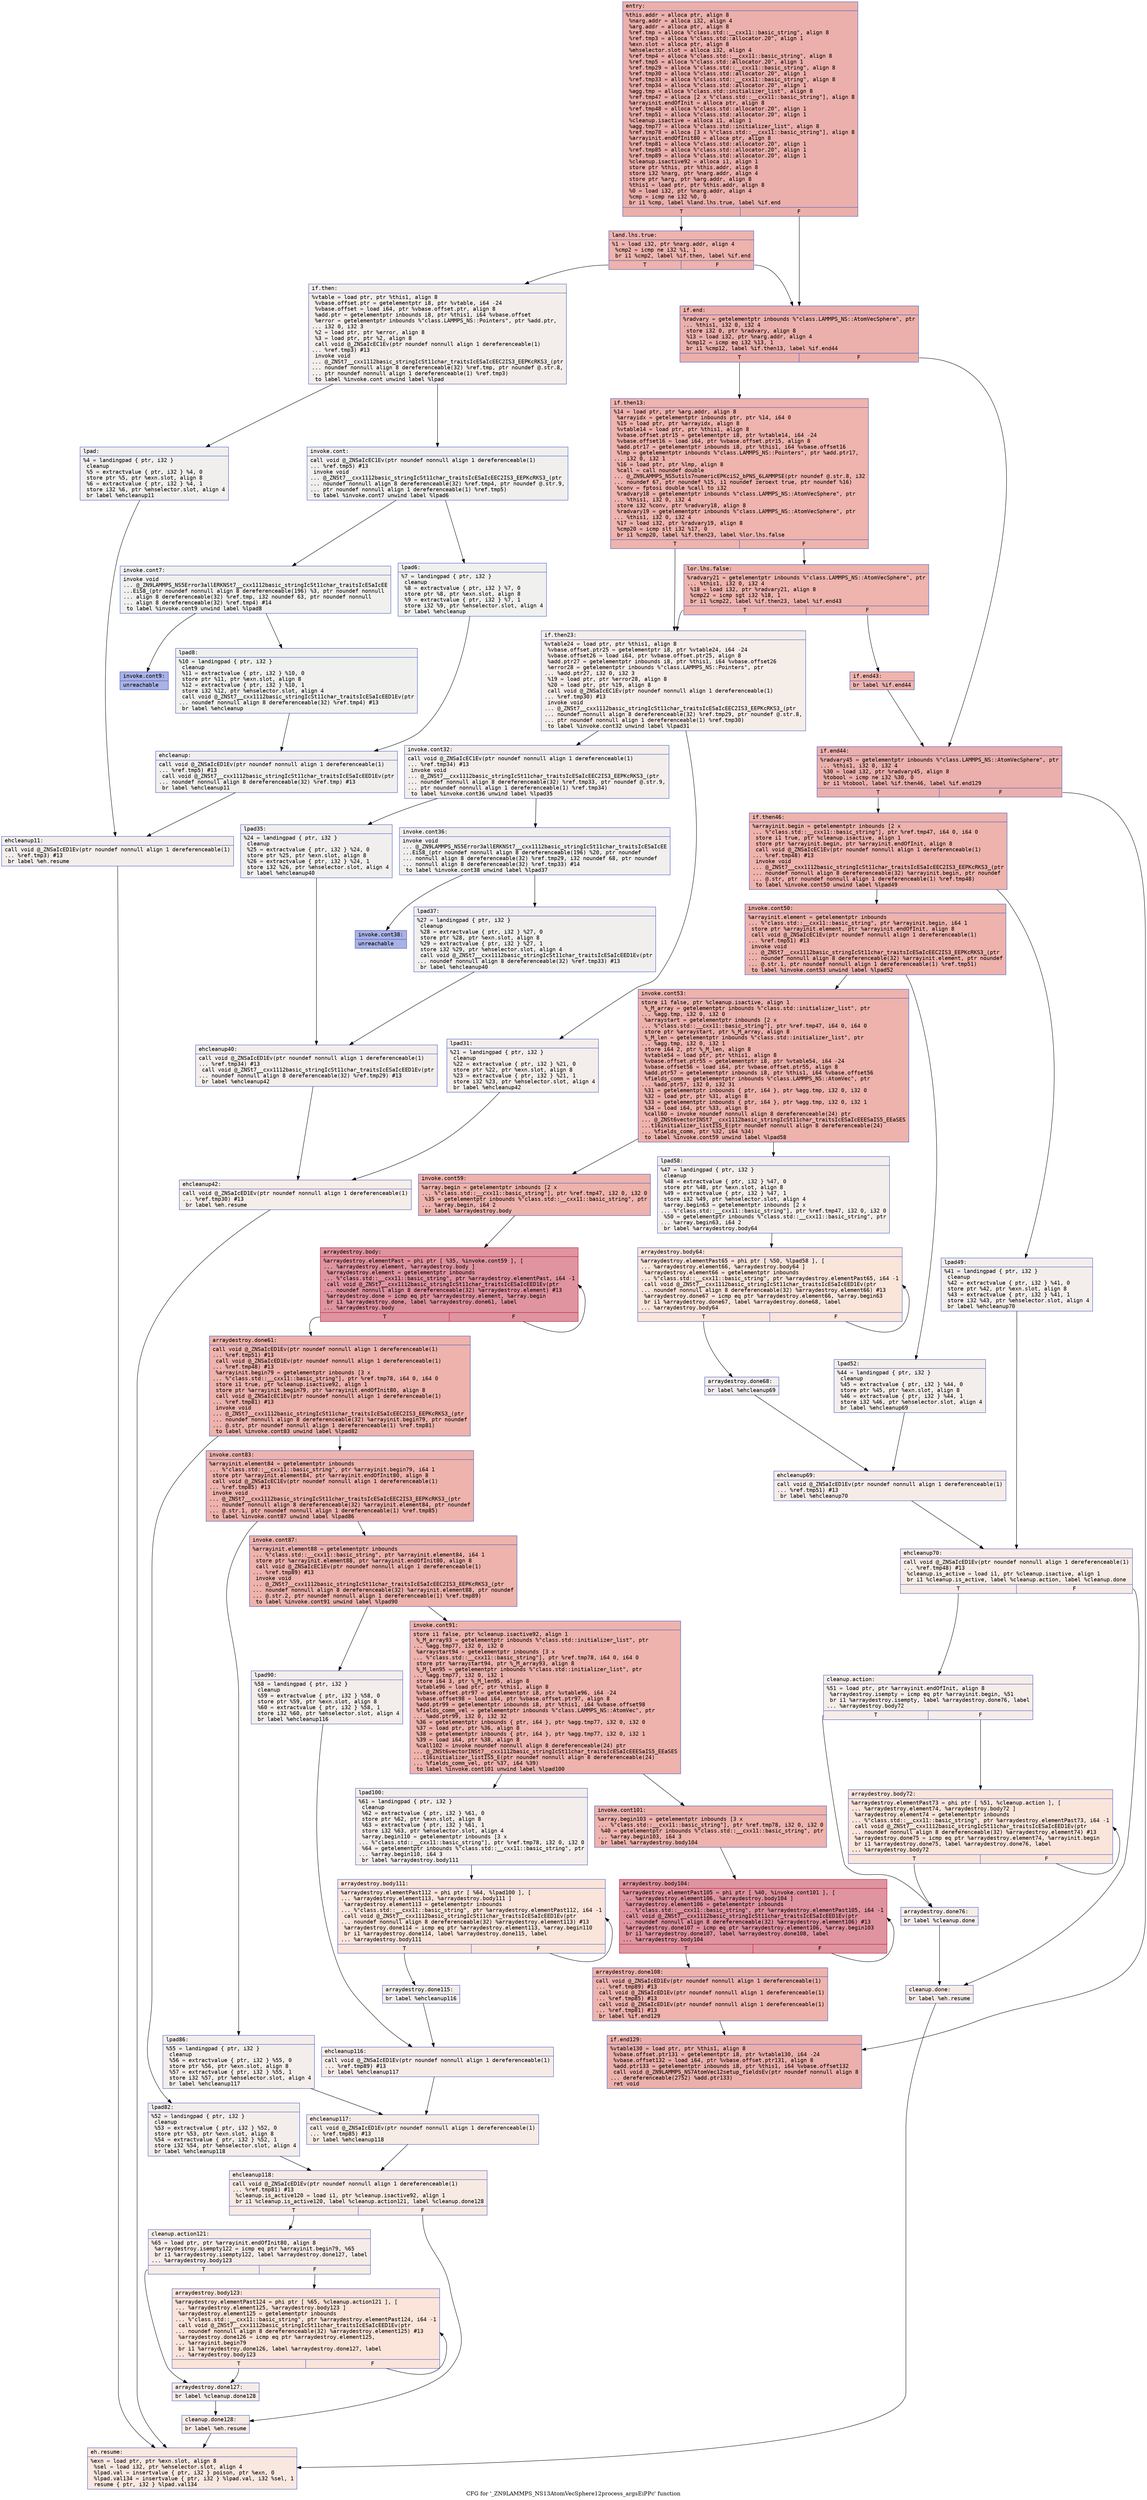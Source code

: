 digraph "CFG for '_ZN9LAMMPS_NS13AtomVecSphere12process_argsEiPPc' function" {
	label="CFG for '_ZN9LAMMPS_NS13AtomVecSphere12process_argsEiPPc' function";

	Node0x55b7011e4180 [shape=record,color="#3d50c3ff", style=filled, fillcolor="#d24b4070" fontname="Courier",label="{entry:\l|  %this.addr = alloca ptr, align 8\l  %narg.addr = alloca i32, align 4\l  %arg.addr = alloca ptr, align 8\l  %ref.tmp = alloca %\"class.std::__cxx11::basic_string\", align 8\l  %ref.tmp3 = alloca %\"class.std::allocator.20\", align 1\l  %exn.slot = alloca ptr, align 8\l  %ehselector.slot = alloca i32, align 4\l  %ref.tmp4 = alloca %\"class.std::__cxx11::basic_string\", align 8\l  %ref.tmp5 = alloca %\"class.std::allocator.20\", align 1\l  %ref.tmp29 = alloca %\"class.std::__cxx11::basic_string\", align 8\l  %ref.tmp30 = alloca %\"class.std::allocator.20\", align 1\l  %ref.tmp33 = alloca %\"class.std::__cxx11::basic_string\", align 8\l  %ref.tmp34 = alloca %\"class.std::allocator.20\", align 1\l  %agg.tmp = alloca %\"class.std::initializer_list\", align 8\l  %ref.tmp47 = alloca [2 x %\"class.std::__cxx11::basic_string\"], align 8\l  %arrayinit.endOfInit = alloca ptr, align 8\l  %ref.tmp48 = alloca %\"class.std::allocator.20\", align 1\l  %ref.tmp51 = alloca %\"class.std::allocator.20\", align 1\l  %cleanup.isactive = alloca i1, align 1\l  %agg.tmp77 = alloca %\"class.std::initializer_list\", align 8\l  %ref.tmp78 = alloca [3 x %\"class.std::__cxx11::basic_string\"], align 8\l  %arrayinit.endOfInit80 = alloca ptr, align 8\l  %ref.tmp81 = alloca %\"class.std::allocator.20\", align 1\l  %ref.tmp85 = alloca %\"class.std::allocator.20\", align 1\l  %ref.tmp89 = alloca %\"class.std::allocator.20\", align 1\l  %cleanup.isactive92 = alloca i1, align 1\l  store ptr %this, ptr %this.addr, align 8\l  store i32 %narg, ptr %narg.addr, align 4\l  store ptr %arg, ptr %arg.addr, align 8\l  %this1 = load ptr, ptr %this.addr, align 8\l  %0 = load i32, ptr %narg.addr, align 4\l  %cmp = icmp ne i32 %0, 0\l  br i1 %cmp, label %land.lhs.true, label %if.end\l|{<s0>T|<s1>F}}"];
	Node0x55b7011e4180:s0 -> Node0x55b7011e5910[tooltip="entry -> land.lhs.true\nProbability 62.50%" ];
	Node0x55b7011e4180:s1 -> Node0x55b7011e5990[tooltip="entry -> if.end\nProbability 37.50%" ];
	Node0x55b7011e5910 [shape=record,color="#3d50c3ff", style=filled, fillcolor="#d6524470" fontname="Courier",label="{land.lhs.true:\l|  %1 = load i32, ptr %narg.addr, align 4\l  %cmp2 = icmp ne i32 %1, 1\l  br i1 %cmp2, label %if.then, label %if.end\l|{<s0>T|<s1>F}}"];
	Node0x55b7011e5910:s0 -> Node0x55b7011e9770[tooltip="land.lhs.true -> if.then\nProbability 0.00%" ];
	Node0x55b7011e5910:s1 -> Node0x55b7011e5990[tooltip="land.lhs.true -> if.end\nProbability 100.00%" ];
	Node0x55b7011e9770 [shape=record,color="#3d50c3ff", style=filled, fillcolor="#e5d8d170" fontname="Courier",label="{if.then:\l|  %vtable = load ptr, ptr %this1, align 8\l  %vbase.offset.ptr = getelementptr i8, ptr %vtable, i64 -24\l  %vbase.offset = load i64, ptr %vbase.offset.ptr, align 8\l  %add.ptr = getelementptr inbounds i8, ptr %this1, i64 %vbase.offset\l  %error = getelementptr inbounds %\"class.LAMMPS_NS::Pointers\", ptr %add.ptr,\l... i32 0, i32 3\l  %2 = load ptr, ptr %error, align 8\l  %3 = load ptr, ptr %2, align 8\l  call void @_ZNSaIcEC1Ev(ptr noundef nonnull align 1 dereferenceable(1)\l... %ref.tmp3) #13\l  invoke void\l... @_ZNSt7__cxx1112basic_stringIcSt11char_traitsIcESaIcEEC2IS3_EEPKcRKS3_(ptr\l... noundef nonnull align 8 dereferenceable(32) %ref.tmp, ptr noundef @.str.8,\l... ptr noundef nonnull align 1 dereferenceable(1) %ref.tmp3)\l          to label %invoke.cont unwind label %lpad\l}"];
	Node0x55b7011e9770 -> Node0x55b7011e9ee0[tooltip="if.then -> invoke.cont\nProbability 50.00%" ];
	Node0x55b7011e9770 -> Node0x55b7011e9f30[tooltip="if.then -> lpad\nProbability 50.00%" ];
	Node0x55b7011e9ee0 [shape=record,color="#3d50c3ff", style=filled, fillcolor="#e0dbd870" fontname="Courier",label="{invoke.cont:\l|  call void @_ZNSaIcEC1Ev(ptr noundef nonnull align 1 dereferenceable(1)\l... %ref.tmp5) #13\l  invoke void\l... @_ZNSt7__cxx1112basic_stringIcSt11char_traitsIcESaIcEEC2IS3_EEPKcRKS3_(ptr\l... noundef nonnull align 8 dereferenceable(32) %ref.tmp4, ptr noundef @.str.9,\l... ptr noundef nonnull align 1 dereferenceable(1) %ref.tmp5)\l          to label %invoke.cont7 unwind label %lpad6\l}"];
	Node0x55b7011e9ee0 -> Node0x55b7011ea250[tooltip="invoke.cont -> invoke.cont7\nProbability 50.00%" ];
	Node0x55b7011e9ee0 -> Node0x55b7011ea2a0[tooltip="invoke.cont -> lpad6\nProbability 50.00%" ];
	Node0x55b7011ea250 [shape=record,color="#3d50c3ff", style=filled, fillcolor="#dedcdb70" fontname="Courier",label="{invoke.cont7:\l|  invoke void\l... @_ZN9LAMMPS_NS5Error3allERKNSt7__cxx1112basic_stringIcSt11char_traitsIcESaIcEE\l...EiS8_(ptr noundef nonnull align 8 dereferenceable(196) %3, ptr noundef nonnull\l... align 8 dereferenceable(32) %ref.tmp, i32 noundef 63, ptr noundef nonnull\l... align 8 dereferenceable(32) %ref.tmp4) #14\l          to label %invoke.cont9 unwind label %lpad8\l}"];
	Node0x55b7011ea250 -> Node0x55b7011ea200[tooltip="invoke.cont7 -> invoke.cont9\nProbability 0.00%" ];
	Node0x55b7011ea250 -> Node0x55b7011ea530[tooltip="invoke.cont7 -> lpad8\nProbability 100.00%" ];
	Node0x55b7011ea200 [shape=record,color="#3d50c3ff", style=filled, fillcolor="#3d50c370" fontname="Courier",label="{invoke.cont9:\l|  unreachable\l}"];
	Node0x55b7011e9f30 [shape=record,color="#3d50c3ff", style=filled, fillcolor="#e0dbd870" fontname="Courier",label="{lpad:\l|  %4 = landingpad \{ ptr, i32 \}\l          cleanup\l  %5 = extractvalue \{ ptr, i32 \} %4, 0\l  store ptr %5, ptr %exn.slot, align 8\l  %6 = extractvalue \{ ptr, i32 \} %4, 1\l  store i32 %6, ptr %ehselector.slot, align 4\l  br label %ehcleanup11\l}"];
	Node0x55b7011e9f30 -> Node0x55b7011eabd0[tooltip="lpad -> ehcleanup11\nProbability 100.00%" ];
	Node0x55b7011ea2a0 [shape=record,color="#3d50c3ff", style=filled, fillcolor="#dedcdb70" fontname="Courier",label="{lpad6:\l|  %7 = landingpad \{ ptr, i32 \}\l          cleanup\l  %8 = extractvalue \{ ptr, i32 \} %7, 0\l  store ptr %8, ptr %exn.slot, align 8\l  %9 = extractvalue \{ ptr, i32 \} %7, 1\l  store i32 %9, ptr %ehselector.slot, align 4\l  br label %ehcleanup\l}"];
	Node0x55b7011ea2a0 -> Node0x55b7011eaf20[tooltip="lpad6 -> ehcleanup\nProbability 100.00%" ];
	Node0x55b7011ea530 [shape=record,color="#3d50c3ff", style=filled, fillcolor="#dedcdb70" fontname="Courier",label="{lpad8:\l|  %10 = landingpad \{ ptr, i32 \}\l          cleanup\l  %11 = extractvalue \{ ptr, i32 \} %10, 0\l  store ptr %11, ptr %exn.slot, align 8\l  %12 = extractvalue \{ ptr, i32 \} %10, 1\l  store i32 %12, ptr %ehselector.slot, align 4\l  call void @_ZNSt7__cxx1112basic_stringIcSt11char_traitsIcESaIcEED1Ev(ptr\l... noundef nonnull align 8 dereferenceable(32) %ref.tmp4) #13\l  br label %ehcleanup\l}"];
	Node0x55b7011ea530 -> Node0x55b7011eaf20[tooltip="lpad8 -> ehcleanup\nProbability 100.00%" ];
	Node0x55b7011eaf20 [shape=record,color="#3d50c3ff", style=filled, fillcolor="#e0dbd870" fontname="Courier",label="{ehcleanup:\l|  call void @_ZNSaIcED1Ev(ptr noundef nonnull align 1 dereferenceable(1)\l... %ref.tmp5) #13\l  call void @_ZNSt7__cxx1112basic_stringIcSt11char_traitsIcESaIcEED1Ev(ptr\l... noundef nonnull align 8 dereferenceable(32) %ref.tmp) #13\l  br label %ehcleanup11\l}"];
	Node0x55b7011eaf20 -> Node0x55b7011eabd0[tooltip="ehcleanup -> ehcleanup11\nProbability 100.00%" ];
	Node0x55b7011eabd0 [shape=record,color="#3d50c3ff", style=filled, fillcolor="#e5d8d170" fontname="Courier",label="{ehcleanup11:\l|  call void @_ZNSaIcED1Ev(ptr noundef nonnull align 1 dereferenceable(1)\l... %ref.tmp3) #13\l  br label %eh.resume\l}"];
	Node0x55b7011eabd0 -> Node0x55b7011ebdf0[tooltip="ehcleanup11 -> eh.resume\nProbability 100.00%" ];
	Node0x55b7011e5990 [shape=record,color="#3d50c3ff", style=filled, fillcolor="#d24b4070" fontname="Courier",label="{if.end:\l|  %radvary = getelementptr inbounds %\"class.LAMMPS_NS::AtomVecSphere\", ptr\l... %this1, i32 0, i32 4\l  store i32 0, ptr %radvary, align 8\l  %13 = load i32, ptr %narg.addr, align 4\l  %cmp12 = icmp eq i32 %13, 1\l  br i1 %cmp12, label %if.then13, label %if.end44\l|{<s0>T|<s1>F}}"];
	Node0x55b7011e5990:s0 -> Node0x55b7011ec140[tooltip="if.end -> if.then13\nProbability 50.00%" ];
	Node0x55b7011e5990:s1 -> Node0x55b7011ec1c0[tooltip="if.end -> if.end44\nProbability 50.00%" ];
	Node0x55b7011ec140 [shape=record,color="#3d50c3ff", style=filled, fillcolor="#d8564670" fontname="Courier",label="{if.then13:\l|  %14 = load ptr, ptr %arg.addr, align 8\l  %arrayidx = getelementptr inbounds ptr, ptr %14, i64 0\l  %15 = load ptr, ptr %arrayidx, align 8\l  %vtable14 = load ptr, ptr %this1, align 8\l  %vbase.offset.ptr15 = getelementptr i8, ptr %vtable14, i64 -24\l  %vbase.offset16 = load i64, ptr %vbase.offset.ptr15, align 8\l  %add.ptr17 = getelementptr inbounds i8, ptr %this1, i64 %vbase.offset16\l  %lmp = getelementptr inbounds %\"class.LAMMPS_NS::Pointers\", ptr %add.ptr17,\l... i32 0, i32 1\l  %16 = load ptr, ptr %lmp, align 8\l  %call = call noundef double\l... @_ZN9LAMMPS_NS5utils7numericEPKciS2_bPNS_6LAMMPSE(ptr noundef @.str.8, i32\l... noundef 67, ptr noundef %15, i1 noundef zeroext true, ptr noundef %16)\l  %conv = fptosi double %call to i32\l  %radvary18 = getelementptr inbounds %\"class.LAMMPS_NS::AtomVecSphere\", ptr\l... %this1, i32 0, i32 4\l  store i32 %conv, ptr %radvary18, align 8\l  %radvary19 = getelementptr inbounds %\"class.LAMMPS_NS::AtomVecSphere\", ptr\l... %this1, i32 0, i32 4\l  %17 = load i32, ptr %radvary19, align 8\l  %cmp20 = icmp slt i32 %17, 0\l  br i1 %cmp20, label %if.then23, label %lor.lhs.false\l|{<s0>T|<s1>F}}"];
	Node0x55b7011ec140:s0 -> Node0x55b7011ecff0[tooltip="if.then13 -> if.then23\nProbability 0.00%" ];
	Node0x55b7011ec140:s1 -> Node0x55b7011ed0d0[tooltip="if.then13 -> lor.lhs.false\nProbability 100.00%" ];
	Node0x55b7011ed0d0 [shape=record,color="#3d50c3ff", style=filled, fillcolor="#d8564670" fontname="Courier",label="{lor.lhs.false:\l|  %radvary21 = getelementptr inbounds %\"class.LAMMPS_NS::AtomVecSphere\", ptr\l... %this1, i32 0, i32 4\l  %18 = load i32, ptr %radvary21, align 8\l  %cmp22 = icmp sgt i32 %18, 1\l  br i1 %cmp22, label %if.then23, label %if.end43\l|{<s0>T|<s1>F}}"];
	Node0x55b7011ed0d0:s0 -> Node0x55b7011ecff0[tooltip="lor.lhs.false -> if.then23\nProbability 0.00%" ];
	Node0x55b7011ed0d0:s1 -> Node0x55b7011ed450[tooltip="lor.lhs.false -> if.end43\nProbability 100.00%" ];
	Node0x55b7011ecff0 [shape=record,color="#3d50c3ff", style=filled, fillcolor="#e8d6cc70" fontname="Courier",label="{if.then23:\l|  %vtable24 = load ptr, ptr %this1, align 8\l  %vbase.offset.ptr25 = getelementptr i8, ptr %vtable24, i64 -24\l  %vbase.offset26 = load i64, ptr %vbase.offset.ptr25, align 8\l  %add.ptr27 = getelementptr inbounds i8, ptr %this1, i64 %vbase.offset26\l  %error28 = getelementptr inbounds %\"class.LAMMPS_NS::Pointers\", ptr\l... %add.ptr27, i32 0, i32 3\l  %19 = load ptr, ptr %error28, align 8\l  %20 = load ptr, ptr %19, align 8\l  call void @_ZNSaIcEC1Ev(ptr noundef nonnull align 1 dereferenceable(1)\l... %ref.tmp30) #13\l  invoke void\l... @_ZNSt7__cxx1112basic_stringIcSt11char_traitsIcESaIcEEC2IS3_EEPKcRKS3_(ptr\l... noundef nonnull align 8 dereferenceable(32) %ref.tmp29, ptr noundef @.str.8,\l... ptr noundef nonnull align 1 dereferenceable(1) %ref.tmp30)\l          to label %invoke.cont32 unwind label %lpad31\l}"];
	Node0x55b7011ecff0 -> Node0x55b7011edc10[tooltip="if.then23 -> invoke.cont32\nProbability 50.00%" ];
	Node0x55b7011ecff0 -> Node0x55b7011edc90[tooltip="if.then23 -> lpad31\nProbability 50.00%" ];
	Node0x55b7011edc10 [shape=record,color="#3d50c3ff", style=filled, fillcolor="#e5d8d170" fontname="Courier",label="{invoke.cont32:\l|  call void @_ZNSaIcEC1Ev(ptr noundef nonnull align 1 dereferenceable(1)\l... %ref.tmp34) #13\l  invoke void\l... @_ZNSt7__cxx1112basic_stringIcSt11char_traitsIcESaIcEEC2IS3_EEPKcRKS3_(ptr\l... noundef nonnull align 8 dereferenceable(32) %ref.tmp33, ptr noundef @.str.9,\l... ptr noundef nonnull align 1 dereferenceable(1) %ref.tmp34)\l          to label %invoke.cont36 unwind label %lpad35\l}"];
	Node0x55b7011edc10 -> Node0x55b7011ee010[tooltip="invoke.cont32 -> invoke.cont36\nProbability 50.00%" ];
	Node0x55b7011edc10 -> Node0x55b7011ee060[tooltip="invoke.cont32 -> lpad35\nProbability 50.00%" ];
	Node0x55b7011ee010 [shape=record,color="#3d50c3ff", style=filled, fillcolor="#e0dbd870" fontname="Courier",label="{invoke.cont36:\l|  invoke void\l... @_ZN9LAMMPS_NS5Error3allERKNSt7__cxx1112basic_stringIcSt11char_traitsIcESaIcEE\l...EiS8_(ptr noundef nonnull align 8 dereferenceable(196) %20, ptr noundef\l... nonnull align 8 dereferenceable(32) %ref.tmp29, i32 noundef 68, ptr noundef\l... nonnull align 8 dereferenceable(32) %ref.tmp33) #14\l          to label %invoke.cont38 unwind label %lpad37\l}"];
	Node0x55b7011ee010 -> Node0x55b7011edfc0[tooltip="invoke.cont36 -> invoke.cont38\nProbability 0.00%" ];
	Node0x55b7011ee010 -> Node0x55b7011ee350[tooltip="invoke.cont36 -> lpad37\nProbability 100.00%" ];
	Node0x55b7011edfc0 [shape=record,color="#3d50c3ff", style=filled, fillcolor="#3d50c370" fontname="Courier",label="{invoke.cont38:\l|  unreachable\l}"];
	Node0x55b7011edc90 [shape=record,color="#3d50c3ff", style=filled, fillcolor="#e5d8d170" fontname="Courier",label="{lpad31:\l|  %21 = landingpad \{ ptr, i32 \}\l          cleanup\l  %22 = extractvalue \{ ptr, i32 \} %21, 0\l  store ptr %22, ptr %exn.slot, align 8\l  %23 = extractvalue \{ ptr, i32 \} %21, 1\l  store i32 %23, ptr %ehselector.slot, align 4\l  br label %ehcleanup42\l}"];
	Node0x55b7011edc90 -> Node0x55b7011ee910[tooltip="lpad31 -> ehcleanup42\nProbability 100.00%" ];
	Node0x55b7011ee060 [shape=record,color="#3d50c3ff", style=filled, fillcolor="#e0dbd870" fontname="Courier",label="{lpad35:\l|  %24 = landingpad \{ ptr, i32 \}\l          cleanup\l  %25 = extractvalue \{ ptr, i32 \} %24, 0\l  store ptr %25, ptr %exn.slot, align 8\l  %26 = extractvalue \{ ptr, i32 \} %24, 1\l  store i32 %26, ptr %ehselector.slot, align 4\l  br label %ehcleanup40\l}"];
	Node0x55b7011ee060 -> Node0x55b7011eec60[tooltip="lpad35 -> ehcleanup40\nProbability 100.00%" ];
	Node0x55b7011ee350 [shape=record,color="#3d50c3ff", style=filled, fillcolor="#e0dbd870" fontname="Courier",label="{lpad37:\l|  %27 = landingpad \{ ptr, i32 \}\l          cleanup\l  %28 = extractvalue \{ ptr, i32 \} %27, 0\l  store ptr %28, ptr %exn.slot, align 8\l  %29 = extractvalue \{ ptr, i32 \} %27, 1\l  store i32 %29, ptr %ehselector.slot, align 4\l  call void @_ZNSt7__cxx1112basic_stringIcSt11char_traitsIcESaIcEED1Ev(ptr\l... noundef nonnull align 8 dereferenceable(32) %ref.tmp33) #13\l  br label %ehcleanup40\l}"];
	Node0x55b7011ee350 -> Node0x55b7011eec60[tooltip="lpad37 -> ehcleanup40\nProbability 100.00%" ];
	Node0x55b7011eec60 [shape=record,color="#3d50c3ff", style=filled, fillcolor="#e5d8d170" fontname="Courier",label="{ehcleanup40:\l|  call void @_ZNSaIcED1Ev(ptr noundef nonnull align 1 dereferenceable(1)\l... %ref.tmp34) #13\l  call void @_ZNSt7__cxx1112basic_stringIcSt11char_traitsIcESaIcEED1Ev(ptr\l... noundef nonnull align 8 dereferenceable(32) %ref.tmp29) #13\l  br label %ehcleanup42\l}"];
	Node0x55b7011eec60 -> Node0x55b7011ee910[tooltip="ehcleanup40 -> ehcleanup42\nProbability 100.00%" ];
	Node0x55b7011ee910 [shape=record,color="#3d50c3ff", style=filled, fillcolor="#e8d6cc70" fontname="Courier",label="{ehcleanup42:\l|  call void @_ZNSaIcED1Ev(ptr noundef nonnull align 1 dereferenceable(1)\l... %ref.tmp30) #13\l  br label %eh.resume\l}"];
	Node0x55b7011ee910 -> Node0x55b7011ebdf0[tooltip="ehcleanup42 -> eh.resume\nProbability 100.00%" ];
	Node0x55b7011ed450 [shape=record,color="#3d50c3ff", style=filled, fillcolor="#d8564670" fontname="Courier",label="{if.end43:\l|  br label %if.end44\l}"];
	Node0x55b7011ed450 -> Node0x55b7011ec1c0[tooltip="if.end43 -> if.end44\nProbability 100.00%" ];
	Node0x55b7011ec1c0 [shape=record,color="#3d50c3ff", style=filled, fillcolor="#d24b4070" fontname="Courier",label="{if.end44:\l|  %radvary45 = getelementptr inbounds %\"class.LAMMPS_NS::AtomVecSphere\", ptr\l... %this1, i32 0, i32 4\l  %30 = load i32, ptr %radvary45, align 8\l  %tobool = icmp ne i32 %30, 0\l  br i1 %tobool, label %if.then46, label %if.end129\l|{<s0>T|<s1>F}}"];
	Node0x55b7011ec1c0:s0 -> Node0x55b7011ef7c0[tooltip="if.end44 -> if.then46\nProbability 62.50%" ];
	Node0x55b7011ec1c0:s1 -> Node0x55b7011ef840[tooltip="if.end44 -> if.end129\nProbability 37.50%" ];
	Node0x55b7011ef7c0 [shape=record,color="#3d50c3ff", style=filled, fillcolor="#d6524470" fontname="Courier",label="{if.then46:\l|  %arrayinit.begin = getelementptr inbounds [2 x\l... %\"class.std::__cxx11::basic_string\"], ptr %ref.tmp47, i64 0, i64 0\l  store i1 true, ptr %cleanup.isactive, align 1\l  store ptr %arrayinit.begin, ptr %arrayinit.endOfInit, align 8\l  call void @_ZNSaIcEC1Ev(ptr noundef nonnull align 1 dereferenceable(1)\l... %ref.tmp48) #13\l  invoke void\l... @_ZNSt7__cxx1112basic_stringIcSt11char_traitsIcESaIcEEC2IS3_EEPKcRKS3_(ptr\l... noundef nonnull align 8 dereferenceable(32) %arrayinit.begin, ptr noundef\l... @.str, ptr noundef nonnull align 1 dereferenceable(1) %ref.tmp48)\l          to label %invoke.cont50 unwind label %lpad49\l}"];
	Node0x55b7011ef7c0 -> Node0x55b7011efd80[tooltip="if.then46 -> invoke.cont50\nProbability 100.00%" ];
	Node0x55b7011ef7c0 -> Node0x55b7011efdd0[tooltip="if.then46 -> lpad49\nProbability 0.00%" ];
	Node0x55b7011efd80 [shape=record,color="#3d50c3ff", style=filled, fillcolor="#d6524470" fontname="Courier",label="{invoke.cont50:\l|  %arrayinit.element = getelementptr inbounds\l... %\"class.std::__cxx11::basic_string\", ptr %arrayinit.begin, i64 1\l  store ptr %arrayinit.element, ptr %arrayinit.endOfInit, align 8\l  call void @_ZNSaIcEC1Ev(ptr noundef nonnull align 1 dereferenceable(1)\l... %ref.tmp51) #13\l  invoke void\l... @_ZNSt7__cxx1112basic_stringIcSt11char_traitsIcESaIcEEC2IS3_EEPKcRKS3_(ptr\l... noundef nonnull align 8 dereferenceable(32) %arrayinit.element, ptr noundef\l... @.str.1, ptr noundef nonnull align 1 dereferenceable(1) %ref.tmp51)\l          to label %invoke.cont53 unwind label %lpad52\l}"];
	Node0x55b7011efd80 -> Node0x55b7011f0290[tooltip="invoke.cont50 -> invoke.cont53\nProbability 100.00%" ];
	Node0x55b7011efd80 -> Node0x55b7011f02e0[tooltip="invoke.cont50 -> lpad52\nProbability 0.00%" ];
	Node0x55b7011f0290 [shape=record,color="#3d50c3ff", style=filled, fillcolor="#d6524470" fontname="Courier",label="{invoke.cont53:\l|  store i1 false, ptr %cleanup.isactive, align 1\l  %_M_array = getelementptr inbounds %\"class.std::initializer_list\", ptr\l... %agg.tmp, i32 0, i32 0\l  %arraystart = getelementptr inbounds [2 x\l... %\"class.std::__cxx11::basic_string\"], ptr %ref.tmp47, i64 0, i64 0\l  store ptr %arraystart, ptr %_M_array, align 8\l  %_M_len = getelementptr inbounds %\"class.std::initializer_list\", ptr\l... %agg.tmp, i32 0, i32 1\l  store i64 2, ptr %_M_len, align 8\l  %vtable54 = load ptr, ptr %this1, align 8\l  %vbase.offset.ptr55 = getelementptr i8, ptr %vtable54, i64 -24\l  %vbase.offset56 = load i64, ptr %vbase.offset.ptr55, align 8\l  %add.ptr57 = getelementptr inbounds i8, ptr %this1, i64 %vbase.offset56\l  %fields_comm = getelementptr inbounds %\"class.LAMMPS_NS::AtomVec\", ptr\l... %add.ptr57, i32 0, i32 31\l  %31 = getelementptr inbounds \{ ptr, i64 \}, ptr %agg.tmp, i32 0, i32 0\l  %32 = load ptr, ptr %31, align 8\l  %33 = getelementptr inbounds \{ ptr, i64 \}, ptr %agg.tmp, i32 0, i32 1\l  %34 = load i64, ptr %33, align 8\l  %call60 = invoke noundef nonnull align 8 dereferenceable(24) ptr\l... @_ZNSt6vectorINSt7__cxx1112basic_stringIcSt11char_traitsIcESaIcEEESaIS5_EEaSES\l...t16initializer_listIS5_E(ptr noundef nonnull align 8 dereferenceable(24)\l... %fields_comm, ptr %32, i64 %34)\l          to label %invoke.cont59 unwind label %lpad58\l}"];
	Node0x55b7011f0290 -> Node0x55b7011f0240[tooltip="invoke.cont53 -> invoke.cont59\nProbability 100.00%" ];
	Node0x55b7011f0290 -> Node0x55b7011f1670[tooltip="invoke.cont53 -> lpad58\nProbability 0.00%" ];
	Node0x55b7011f0240 [shape=record,color="#3d50c3ff", style=filled, fillcolor="#d6524470" fontname="Courier",label="{invoke.cont59:\l|  %array.begin = getelementptr inbounds [2 x\l... %\"class.std::__cxx11::basic_string\"], ptr %ref.tmp47, i32 0, i32 0\l  %35 = getelementptr inbounds %\"class.std::__cxx11::basic_string\", ptr\l... %array.begin, i64 2\l  br label %arraydestroy.body\l}"];
	Node0x55b7011f0240 -> Node0x55b7011f1a70[tooltip="invoke.cont59 -> arraydestroy.body\nProbability 100.00%" ];
	Node0x55b7011f1a70 [shape=record,color="#b70d28ff", style=filled, fillcolor="#b70d2870" fontname="Courier",label="{arraydestroy.body:\l|  %arraydestroy.elementPast = phi ptr [ %35, %invoke.cont59 ], [\l... %arraydestroy.element, %arraydestroy.body ]\l  %arraydestroy.element = getelementptr inbounds\l... %\"class.std::__cxx11::basic_string\", ptr %arraydestroy.elementPast, i64 -1\l  call void @_ZNSt7__cxx1112basic_stringIcSt11char_traitsIcESaIcEED1Ev(ptr\l... noundef nonnull align 8 dereferenceable(32) %arraydestroy.element) #13\l  %arraydestroy.done = icmp eq ptr %arraydestroy.element, %array.begin\l  br i1 %arraydestroy.done, label %arraydestroy.done61, label\l... %arraydestroy.body\l|{<s0>T|<s1>F}}"];
	Node0x55b7011f1a70:s0 -> Node0x55b7011f1d40[tooltip="arraydestroy.body -> arraydestroy.done61\nProbability 3.12%" ];
	Node0x55b7011f1a70:s1 -> Node0x55b7011f1a70[tooltip="arraydestroy.body -> arraydestroy.body\nProbability 96.88%" ];
	Node0x55b7011f1d40 [shape=record,color="#3d50c3ff", style=filled, fillcolor="#d6524470" fontname="Courier",label="{arraydestroy.done61:\l|  call void @_ZNSaIcED1Ev(ptr noundef nonnull align 1 dereferenceable(1)\l... %ref.tmp51) #13\l  call void @_ZNSaIcED1Ev(ptr noundef nonnull align 1 dereferenceable(1)\l... %ref.tmp48) #13\l  %arrayinit.begin79 = getelementptr inbounds [3 x\l... %\"class.std::__cxx11::basic_string\"], ptr %ref.tmp78, i64 0, i64 0\l  store i1 true, ptr %cleanup.isactive92, align 1\l  store ptr %arrayinit.begin79, ptr %arrayinit.endOfInit80, align 8\l  call void @_ZNSaIcEC1Ev(ptr noundef nonnull align 1 dereferenceable(1)\l... %ref.tmp81) #13\l  invoke void\l... @_ZNSt7__cxx1112basic_stringIcSt11char_traitsIcESaIcEEC2IS3_EEPKcRKS3_(ptr\l... noundef nonnull align 8 dereferenceable(32) %arrayinit.begin79, ptr noundef\l... @.str, ptr noundef nonnull align 1 dereferenceable(1) %ref.tmp81)\l          to label %invoke.cont83 unwind label %lpad82\l}"];
	Node0x55b7011f1d40 -> Node0x55b7011f25c0[tooltip="arraydestroy.done61 -> invoke.cont83\nProbability 100.00%" ];
	Node0x55b7011f1d40 -> Node0x55b7011f2610[tooltip="arraydestroy.done61 -> lpad82\nProbability 0.00%" ];
	Node0x55b7011f25c0 [shape=record,color="#3d50c3ff", style=filled, fillcolor="#d6524470" fontname="Courier",label="{invoke.cont83:\l|  %arrayinit.element84 = getelementptr inbounds\l... %\"class.std::__cxx11::basic_string\", ptr %arrayinit.begin79, i64 1\l  store ptr %arrayinit.element84, ptr %arrayinit.endOfInit80, align 8\l  call void @_ZNSaIcEC1Ev(ptr noundef nonnull align 1 dereferenceable(1)\l... %ref.tmp85) #13\l  invoke void\l... @_ZNSt7__cxx1112basic_stringIcSt11char_traitsIcESaIcEEC2IS3_EEPKcRKS3_(ptr\l... noundef nonnull align 8 dereferenceable(32) %arrayinit.element84, ptr noundef\l... @.str.1, ptr noundef nonnull align 1 dereferenceable(1) %ref.tmp85)\l          to label %invoke.cont87 unwind label %lpad86\l}"];
	Node0x55b7011f25c0 -> Node0x55b7011f2ad0[tooltip="invoke.cont83 -> invoke.cont87\nProbability 100.00%" ];
	Node0x55b7011f25c0 -> Node0x55b7011f2b20[tooltip="invoke.cont83 -> lpad86\nProbability 0.00%" ];
	Node0x55b7011f2ad0 [shape=record,color="#3d50c3ff", style=filled, fillcolor="#d6524470" fontname="Courier",label="{invoke.cont87:\l|  %arrayinit.element88 = getelementptr inbounds\l... %\"class.std::__cxx11::basic_string\", ptr %arrayinit.element84, i64 1\l  store ptr %arrayinit.element88, ptr %arrayinit.endOfInit80, align 8\l  call void @_ZNSaIcEC1Ev(ptr noundef nonnull align 1 dereferenceable(1)\l... %ref.tmp89) #13\l  invoke void\l... @_ZNSt7__cxx1112basic_stringIcSt11char_traitsIcESaIcEEC2IS3_EEPKcRKS3_(ptr\l... noundef nonnull align 8 dereferenceable(32) %arrayinit.element88, ptr noundef\l... @.str.2, ptr noundef nonnull align 1 dereferenceable(1) %ref.tmp89)\l          to label %invoke.cont91 unwind label %lpad90\l}"];
	Node0x55b7011f2ad0 -> Node0x55b7011f3010[tooltip="invoke.cont87 -> invoke.cont91\nProbability 100.00%" ];
	Node0x55b7011f2ad0 -> Node0x55b7011f3060[tooltip="invoke.cont87 -> lpad90\nProbability 0.00%" ];
	Node0x55b7011f3010 [shape=record,color="#3d50c3ff", style=filled, fillcolor="#d6524470" fontname="Courier",label="{invoke.cont91:\l|  store i1 false, ptr %cleanup.isactive92, align 1\l  %_M_array93 = getelementptr inbounds %\"class.std::initializer_list\", ptr\l... %agg.tmp77, i32 0, i32 0\l  %arraystart94 = getelementptr inbounds [3 x\l... %\"class.std::__cxx11::basic_string\"], ptr %ref.tmp78, i64 0, i64 0\l  store ptr %arraystart94, ptr %_M_array93, align 8\l  %_M_len95 = getelementptr inbounds %\"class.std::initializer_list\", ptr\l... %agg.tmp77, i32 0, i32 1\l  store i64 3, ptr %_M_len95, align 8\l  %vtable96 = load ptr, ptr %this1, align 8\l  %vbase.offset.ptr97 = getelementptr i8, ptr %vtable96, i64 -24\l  %vbase.offset98 = load i64, ptr %vbase.offset.ptr97, align 8\l  %add.ptr99 = getelementptr inbounds i8, ptr %this1, i64 %vbase.offset98\l  %fields_comm_vel = getelementptr inbounds %\"class.LAMMPS_NS::AtomVec\", ptr\l... %add.ptr99, i32 0, i32 32\l  %36 = getelementptr inbounds \{ ptr, i64 \}, ptr %agg.tmp77, i32 0, i32 0\l  %37 = load ptr, ptr %36, align 8\l  %38 = getelementptr inbounds \{ ptr, i64 \}, ptr %agg.tmp77, i32 0, i32 1\l  %39 = load i64, ptr %38, align 8\l  %call102 = invoke noundef nonnull align 8 dereferenceable(24) ptr\l... @_ZNSt6vectorINSt7__cxx1112basic_stringIcSt11char_traitsIcESaIcEEESaIS5_EEaSES\l...t16initializer_listIS5_E(ptr noundef nonnull align 8 dereferenceable(24)\l... %fields_comm_vel, ptr %37, i64 %39)\l          to label %invoke.cont101 unwind label %lpad100\l}"];
	Node0x55b7011f3010 -> Node0x55b7011f2fc0[tooltip="invoke.cont91 -> invoke.cont101\nProbability 100.00%" ];
	Node0x55b7011f3010 -> Node0x55b7011f3de0[tooltip="invoke.cont91 -> lpad100\nProbability 0.00%" ];
	Node0x55b7011f2fc0 [shape=record,color="#3d50c3ff", style=filled, fillcolor="#d6524470" fontname="Courier",label="{invoke.cont101:\l|  %array.begin103 = getelementptr inbounds [3 x\l... %\"class.std::__cxx11::basic_string\"], ptr %ref.tmp78, i32 0, i32 0\l  %40 = getelementptr inbounds %\"class.std::__cxx11::basic_string\", ptr\l... %array.begin103, i64 3\l  br label %arraydestroy.body104\l}"];
	Node0x55b7011f2fc0 -> Node0x55b7011f4220[tooltip="invoke.cont101 -> arraydestroy.body104\nProbability 100.00%" ];
	Node0x55b7011f4220 [shape=record,color="#b70d28ff", style=filled, fillcolor="#b70d2870" fontname="Courier",label="{arraydestroy.body104:\l|  %arraydestroy.elementPast105 = phi ptr [ %40, %invoke.cont101 ], [\l... %arraydestroy.element106, %arraydestroy.body104 ]\l  %arraydestroy.element106 = getelementptr inbounds\l... %\"class.std::__cxx11::basic_string\", ptr %arraydestroy.elementPast105, i64 -1\l  call void @_ZNSt7__cxx1112basic_stringIcSt11char_traitsIcESaIcEED1Ev(ptr\l... noundef nonnull align 8 dereferenceable(32) %arraydestroy.element106) #13\l  %arraydestroy.done107 = icmp eq ptr %arraydestroy.element106, %array.begin103\l  br i1 %arraydestroy.done107, label %arraydestroy.done108, label\l... %arraydestroy.body104\l|{<s0>T|<s1>F}}"];
	Node0x55b7011f4220:s0 -> Node0x55b7011f4530[tooltip="arraydestroy.body104 -> arraydestroy.done108\nProbability 3.12%" ];
	Node0x55b7011f4220:s1 -> Node0x55b7011f4220[tooltip="arraydestroy.body104 -> arraydestroy.body104\nProbability 96.88%" ];
	Node0x55b7011f4530 [shape=record,color="#3d50c3ff", style=filled, fillcolor="#d6524470" fontname="Courier",label="{arraydestroy.done108:\l|  call void @_ZNSaIcED1Ev(ptr noundef nonnull align 1 dereferenceable(1)\l... %ref.tmp89) #13\l  call void @_ZNSaIcED1Ev(ptr noundef nonnull align 1 dereferenceable(1)\l... %ref.tmp85) #13\l  call void @_ZNSaIcED1Ev(ptr noundef nonnull align 1 dereferenceable(1)\l... %ref.tmp81) #13\l  br label %if.end129\l}"];
	Node0x55b7011f4530 -> Node0x55b7011ef840[tooltip="arraydestroy.done108 -> if.end129\nProbability 100.00%" ];
	Node0x55b7011efdd0 [shape=record,color="#3d50c3ff", style=filled, fillcolor="#e5d8d170" fontname="Courier",label="{lpad49:\l|  %41 = landingpad \{ ptr, i32 \}\l          cleanup\l  %42 = extractvalue \{ ptr, i32 \} %41, 0\l  store ptr %42, ptr %exn.slot, align 8\l  %43 = extractvalue \{ ptr, i32 \} %41, 1\l  store i32 %43, ptr %ehselector.slot, align 4\l  br label %ehcleanup70\l}"];
	Node0x55b7011efdd0 -> Node0x55b7011f4d90[tooltip="lpad49 -> ehcleanup70\nProbability 100.00%" ];
	Node0x55b7011f02e0 [shape=record,color="#3d50c3ff", style=filled, fillcolor="#e5d8d170" fontname="Courier",label="{lpad52:\l|  %44 = landingpad \{ ptr, i32 \}\l          cleanup\l  %45 = extractvalue \{ ptr, i32 \} %44, 0\l  store ptr %45, ptr %exn.slot, align 8\l  %46 = extractvalue \{ ptr, i32 \} %44, 1\l  store i32 %46, ptr %ehselector.slot, align 4\l  br label %ehcleanup69\l}"];
	Node0x55b7011f02e0 -> Node0x55b7011f50d0[tooltip="lpad52 -> ehcleanup69\nProbability 100.00%" ];
	Node0x55b7011f1670 [shape=record,color="#3d50c3ff", style=filled, fillcolor="#e5d8d170" fontname="Courier",label="{lpad58:\l|  %47 = landingpad \{ ptr, i32 \}\l          cleanup\l  %48 = extractvalue \{ ptr, i32 \} %47, 0\l  store ptr %48, ptr %exn.slot, align 8\l  %49 = extractvalue \{ ptr, i32 \} %47, 1\l  store i32 %49, ptr %ehselector.slot, align 4\l  %array.begin63 = getelementptr inbounds [2 x\l... %\"class.std::__cxx11::basic_string\"], ptr %ref.tmp47, i32 0, i32 0\l  %50 = getelementptr inbounds %\"class.std::__cxx11::basic_string\", ptr\l... %array.begin63, i64 2\l  br label %arraydestroy.body64\l}"];
	Node0x55b7011f1670 -> Node0x55b7011f5de0[tooltip="lpad58 -> arraydestroy.body64\nProbability 100.00%" ];
	Node0x55b7011f5de0 [shape=record,color="#3d50c3ff", style=filled, fillcolor="#f4c5ad70" fontname="Courier",label="{arraydestroy.body64:\l|  %arraydestroy.elementPast65 = phi ptr [ %50, %lpad58 ], [\l... %arraydestroy.element66, %arraydestroy.body64 ]\l  %arraydestroy.element66 = getelementptr inbounds\l... %\"class.std::__cxx11::basic_string\", ptr %arraydestroy.elementPast65, i64 -1\l  call void @_ZNSt7__cxx1112basic_stringIcSt11char_traitsIcESaIcEED1Ev(ptr\l... noundef nonnull align 8 dereferenceable(32) %arraydestroy.element66) #13\l  %arraydestroy.done67 = icmp eq ptr %arraydestroy.element66, %array.begin63\l  br i1 %arraydestroy.done67, label %arraydestroy.done68, label\l... %arraydestroy.body64\l|{<s0>T|<s1>F}}"];
	Node0x55b7011f5de0:s0 -> Node0x55b7011f61e0[tooltip="arraydestroy.body64 -> arraydestroy.done68\nProbability 3.12%" ];
	Node0x55b7011f5de0:s1 -> Node0x55b7011f5de0[tooltip="arraydestroy.body64 -> arraydestroy.body64\nProbability 96.88%" ];
	Node0x55b7011f61e0 [shape=record,color="#3d50c3ff", style=filled, fillcolor="#e5d8d170" fontname="Courier",label="{arraydestroy.done68:\l|  br label %ehcleanup69\l}"];
	Node0x55b7011f61e0 -> Node0x55b7011f50d0[tooltip="arraydestroy.done68 -> ehcleanup69\nProbability 100.00%" ];
	Node0x55b7011f50d0 [shape=record,color="#3d50c3ff", style=filled, fillcolor="#ead5c970" fontname="Courier",label="{ehcleanup69:\l|  call void @_ZNSaIcED1Ev(ptr noundef nonnull align 1 dereferenceable(1)\l... %ref.tmp51) #13\l  br label %ehcleanup70\l}"];
	Node0x55b7011f50d0 -> Node0x55b7011f4d90[tooltip="ehcleanup69 -> ehcleanup70\nProbability 100.00%" ];
	Node0x55b7011f4d90 [shape=record,color="#3d50c3ff", style=filled, fillcolor="#ecd3c570" fontname="Courier",label="{ehcleanup70:\l|  call void @_ZNSaIcED1Ev(ptr noundef nonnull align 1 dereferenceable(1)\l... %ref.tmp48) #13\l  %cleanup.is_active = load i1, ptr %cleanup.isactive, align 1\l  br i1 %cleanup.is_active, label %cleanup.action, label %cleanup.done\l|{<s0>T|<s1>F}}"];
	Node0x55b7011f4d90:s0 -> Node0x55b7011f6830[tooltip="ehcleanup70 -> cleanup.action\nProbability 50.00%" ];
	Node0x55b7011f4d90:s1 -> Node0x55b7011f6880[tooltip="ehcleanup70 -> cleanup.done\nProbability 50.00%" ];
	Node0x55b7011f6830 [shape=record,color="#3d50c3ff", style=filled, fillcolor="#e8d6cc70" fontname="Courier",label="{cleanup.action:\l|  %51 = load ptr, ptr %arrayinit.endOfInit, align 8\l  %arraydestroy.isempty = icmp eq ptr %arrayinit.begin, %51\l  br i1 %arraydestroy.isempty, label %arraydestroy.done76, label\l... %arraydestroy.body72\l|{<s0>T|<s1>F}}"];
	Node0x55b7011f6830:s0 -> Node0x55b7011f6b20[tooltip="cleanup.action -> arraydestroy.done76\nProbability 37.50%" ];
	Node0x55b7011f6830:s1 -> Node0x55b7011f6b70[tooltip="cleanup.action -> arraydestroy.body72\nProbability 62.50%" ];
	Node0x55b7011f6b70 [shape=record,color="#3d50c3ff", style=filled, fillcolor="#f4c5ad70" fontname="Courier",label="{arraydestroy.body72:\l|  %arraydestroy.elementPast73 = phi ptr [ %51, %cleanup.action ], [\l... %arraydestroy.element74, %arraydestroy.body72 ]\l  %arraydestroy.element74 = getelementptr inbounds\l... %\"class.std::__cxx11::basic_string\", ptr %arraydestroy.elementPast73, i64 -1\l  call void @_ZNSt7__cxx1112basic_stringIcSt11char_traitsIcESaIcEED1Ev(ptr\l... noundef nonnull align 8 dereferenceable(32) %arraydestroy.element74) #13\l  %arraydestroy.done75 = icmp eq ptr %arraydestroy.element74, %arrayinit.begin\l  br i1 %arraydestroy.done75, label %arraydestroy.done76, label\l... %arraydestroy.body72\l|{<s0>T|<s1>F}}"];
	Node0x55b7011f6b70:s0 -> Node0x55b7011f6b20[tooltip="arraydestroy.body72 -> arraydestroy.done76\nProbability 3.12%" ];
	Node0x55b7011f6b70:s1 -> Node0x55b7011f6b70[tooltip="arraydestroy.body72 -> arraydestroy.body72\nProbability 96.88%" ];
	Node0x55b7011f6b20 [shape=record,color="#3d50c3ff", style=filled, fillcolor="#e8d6cc70" fontname="Courier",label="{arraydestroy.done76:\l|  br label %cleanup.done\l}"];
	Node0x55b7011f6b20 -> Node0x55b7011f6880[tooltip="arraydestroy.done76 -> cleanup.done\nProbability 100.00%" ];
	Node0x55b7011f6880 [shape=record,color="#3d50c3ff", style=filled, fillcolor="#ecd3c570" fontname="Courier",label="{cleanup.done:\l|  br label %eh.resume\l}"];
	Node0x55b7011f6880 -> Node0x55b7011ebdf0[tooltip="cleanup.done -> eh.resume\nProbability 100.00%" ];
	Node0x55b7011f2610 [shape=record,color="#3d50c3ff", style=filled, fillcolor="#e5d8d170" fontname="Courier",label="{lpad82:\l|  %52 = landingpad \{ ptr, i32 \}\l          cleanup\l  %53 = extractvalue \{ ptr, i32 \} %52, 0\l  store ptr %53, ptr %exn.slot, align 8\l  %54 = extractvalue \{ ptr, i32 \} %52, 1\l  store i32 %54, ptr %ehselector.slot, align 4\l  br label %ehcleanup118\l}"];
	Node0x55b7011f2610 -> Node0x55b7011f6f20[tooltip="lpad82 -> ehcleanup118\nProbability 100.00%" ];
	Node0x55b7011f2b20 [shape=record,color="#3d50c3ff", style=filled, fillcolor="#e5d8d170" fontname="Courier",label="{lpad86:\l|  %55 = landingpad \{ ptr, i32 \}\l          cleanup\l  %56 = extractvalue \{ ptr, i32 \} %55, 0\l  store ptr %56, ptr %exn.slot, align 8\l  %57 = extractvalue \{ ptr, i32 \} %55, 1\l  store i32 %57, ptr %ehselector.slot, align 4\l  br label %ehcleanup117\l}"];
	Node0x55b7011f2b20 -> Node0x55b7011f77d0[tooltip="lpad86 -> ehcleanup117\nProbability 100.00%" ];
	Node0x55b7011f3060 [shape=record,color="#3d50c3ff", style=filled, fillcolor="#e5d8d170" fontname="Courier",label="{lpad90:\l|  %58 = landingpad \{ ptr, i32 \}\l          cleanup\l  %59 = extractvalue \{ ptr, i32 \} %58, 0\l  store ptr %59, ptr %exn.slot, align 8\l  %60 = extractvalue \{ ptr, i32 \} %58, 1\l  store i32 %60, ptr %ehselector.slot, align 4\l  br label %ehcleanup116\l}"];
	Node0x55b7011f3060 -> Node0x55b7011f7b10[tooltip="lpad90 -> ehcleanup116\nProbability 100.00%" ];
	Node0x55b7011f3de0 [shape=record,color="#3d50c3ff", style=filled, fillcolor="#e5d8d170" fontname="Courier",label="{lpad100:\l|  %61 = landingpad \{ ptr, i32 \}\l          cleanup\l  %62 = extractvalue \{ ptr, i32 \} %61, 0\l  store ptr %62, ptr %exn.slot, align 8\l  %63 = extractvalue \{ ptr, i32 \} %61, 1\l  store i32 %63, ptr %ehselector.slot, align 4\l  %array.begin110 = getelementptr inbounds [3 x\l... %\"class.std::__cxx11::basic_string\"], ptr %ref.tmp78, i32 0, i32 0\l  %64 = getelementptr inbounds %\"class.std::__cxx11::basic_string\", ptr\l... %array.begin110, i64 3\l  br label %arraydestroy.body111\l}"];
	Node0x55b7011f3de0 -> Node0x55b7011f7fe0[tooltip="lpad100 -> arraydestroy.body111\nProbability 100.00%" ];
	Node0x55b7011f7fe0 [shape=record,color="#3d50c3ff", style=filled, fillcolor="#f4c5ad70" fontname="Courier",label="{arraydestroy.body111:\l|  %arraydestroy.elementPast112 = phi ptr [ %64, %lpad100 ], [\l... %arraydestroy.element113, %arraydestroy.body111 ]\l  %arraydestroy.element113 = getelementptr inbounds\l... %\"class.std::__cxx11::basic_string\", ptr %arraydestroy.elementPast112, i64 -1\l  call void @_ZNSt7__cxx1112basic_stringIcSt11char_traitsIcESaIcEED1Ev(ptr\l... noundef nonnull align 8 dereferenceable(32) %arraydestroy.element113) #13\l  %arraydestroy.done114 = icmp eq ptr %arraydestroy.element113, %array.begin110\l  br i1 %arraydestroy.done114, label %arraydestroy.done115, label\l... %arraydestroy.body111\l|{<s0>T|<s1>F}}"];
	Node0x55b7011f7fe0:s0 -> Node0x55b7011f83e0[tooltip="arraydestroy.body111 -> arraydestroy.done115\nProbability 3.12%" ];
	Node0x55b7011f7fe0:s1 -> Node0x55b7011f7fe0[tooltip="arraydestroy.body111 -> arraydestroy.body111\nProbability 96.88%" ];
	Node0x55b7011f83e0 [shape=record,color="#3d50c3ff", style=filled, fillcolor="#e5d8d170" fontname="Courier",label="{arraydestroy.done115:\l|  br label %ehcleanup116\l}"];
	Node0x55b7011f83e0 -> Node0x55b7011f7b10[tooltip="arraydestroy.done115 -> ehcleanup116\nProbability 100.00%" ];
	Node0x55b7011f7b10 [shape=record,color="#3d50c3ff", style=filled, fillcolor="#ead5c970" fontname="Courier",label="{ehcleanup116:\l|  call void @_ZNSaIcED1Ev(ptr noundef nonnull align 1 dereferenceable(1)\l... %ref.tmp89) #13\l  br label %ehcleanup117\l}"];
	Node0x55b7011f7b10 -> Node0x55b7011f77d0[tooltip="ehcleanup116 -> ehcleanup117\nProbability 100.00%" ];
	Node0x55b7011f77d0 [shape=record,color="#3d50c3ff", style=filled, fillcolor="#ecd3c570" fontname="Courier",label="{ehcleanup117:\l|  call void @_ZNSaIcED1Ev(ptr noundef nonnull align 1 dereferenceable(1)\l... %ref.tmp85) #13\l  br label %ehcleanup118\l}"];
	Node0x55b7011f77d0 -> Node0x55b7011f6f20[tooltip="ehcleanup117 -> ehcleanup118\nProbability 100.00%" ];
	Node0x55b7011f6f20 [shape=record,color="#3d50c3ff", style=filled, fillcolor="#eed0c070" fontname="Courier",label="{ehcleanup118:\l|  call void @_ZNSaIcED1Ev(ptr noundef nonnull align 1 dereferenceable(1)\l... %ref.tmp81) #13\l  %cleanup.is_active120 = load i1, ptr %cleanup.isactive92, align 1\l  br i1 %cleanup.is_active120, label %cleanup.action121, label %cleanup.done128\l|{<s0>T|<s1>F}}"];
	Node0x55b7011f6f20:s0 -> Node0x55b7011f8bb0[tooltip="ehcleanup118 -> cleanup.action121\nProbability 50.00%" ];
	Node0x55b7011f6f20:s1 -> Node0x55b7011f8c00[tooltip="ehcleanup118 -> cleanup.done128\nProbability 50.00%" ];
	Node0x55b7011f8bb0 [shape=record,color="#3d50c3ff", style=filled, fillcolor="#ead5c970" fontname="Courier",label="{cleanup.action121:\l|  %65 = load ptr, ptr %arrayinit.endOfInit80, align 8\l  %arraydestroy.isempty122 = icmp eq ptr %arrayinit.begin79, %65\l  br i1 %arraydestroy.isempty122, label %arraydestroy.done127, label\l... %arraydestroy.body123\l|{<s0>T|<s1>F}}"];
	Node0x55b7011f8bb0:s0 -> Node0x55b7011f8ed0[tooltip="cleanup.action121 -> arraydestroy.done127\nProbability 37.50%" ];
	Node0x55b7011f8bb0:s1 -> Node0x55b7011f8f20[tooltip="cleanup.action121 -> arraydestroy.body123\nProbability 62.50%" ];
	Node0x55b7011f8f20 [shape=record,color="#3d50c3ff", style=filled, fillcolor="#f5c1a970" fontname="Courier",label="{arraydestroy.body123:\l|  %arraydestroy.elementPast124 = phi ptr [ %65, %cleanup.action121 ], [\l... %arraydestroy.element125, %arraydestroy.body123 ]\l  %arraydestroy.element125 = getelementptr inbounds\l... %\"class.std::__cxx11::basic_string\", ptr %arraydestroy.elementPast124, i64 -1\l  call void @_ZNSt7__cxx1112basic_stringIcSt11char_traitsIcESaIcEED1Ev(ptr\l... noundef nonnull align 8 dereferenceable(32) %arraydestroy.element125) #13\l  %arraydestroy.done126 = icmp eq ptr %arraydestroy.element125,\l... %arrayinit.begin79\l  br i1 %arraydestroy.done126, label %arraydestroy.done127, label\l... %arraydestroy.body123\l|{<s0>T|<s1>F}}"];
	Node0x55b7011f8f20:s0 -> Node0x55b7011f8ed0[tooltip="arraydestroy.body123 -> arraydestroy.done127\nProbability 3.12%" ];
	Node0x55b7011f8f20:s1 -> Node0x55b7011f8f20[tooltip="arraydestroy.body123 -> arraydestroy.body123\nProbability 96.88%" ];
	Node0x55b7011f8ed0 [shape=record,color="#3d50c3ff", style=filled, fillcolor="#ead5c970" fontname="Courier",label="{arraydestroy.done127:\l|  br label %cleanup.done128\l}"];
	Node0x55b7011f8ed0 -> Node0x55b7011f8c00[tooltip="arraydestroy.done127 -> cleanup.done128\nProbability 100.00%" ];
	Node0x55b7011f8c00 [shape=record,color="#3d50c3ff", style=filled, fillcolor="#eed0c070" fontname="Courier",label="{cleanup.done128:\l|  br label %eh.resume\l}"];
	Node0x55b7011f8c00 -> Node0x55b7011ebdf0[tooltip="cleanup.done128 -> eh.resume\nProbability 100.00%" ];
	Node0x55b7011ef840 [shape=record,color="#3d50c3ff", style=filled, fillcolor="#d24b4070" fontname="Courier",label="{if.end129:\l|  %vtable130 = load ptr, ptr %this1, align 8\l  %vbase.offset.ptr131 = getelementptr i8, ptr %vtable130, i64 -24\l  %vbase.offset132 = load i64, ptr %vbase.offset.ptr131, align 8\l  %add.ptr133 = getelementptr inbounds i8, ptr %this1, i64 %vbase.offset132\l  call void @_ZN9LAMMPS_NS7AtomVec12setup_fieldsEv(ptr noundef nonnull align 8\l... dereferenceable(2752) %add.ptr133)\l  ret void\l}"];
	Node0x55b7011ebdf0 [shape=record,color="#3d50c3ff", style=filled, fillcolor="#f1ccb870" fontname="Courier",label="{eh.resume:\l|  %exn = load ptr, ptr %exn.slot, align 8\l  %sel = load i32, ptr %ehselector.slot, align 4\l  %lpad.val = insertvalue \{ ptr, i32 \} poison, ptr %exn, 0\l  %lpad.val134 = insertvalue \{ ptr, i32 \} %lpad.val, i32 %sel, 1\l  resume \{ ptr, i32 \} %lpad.val134\l}"];
}
